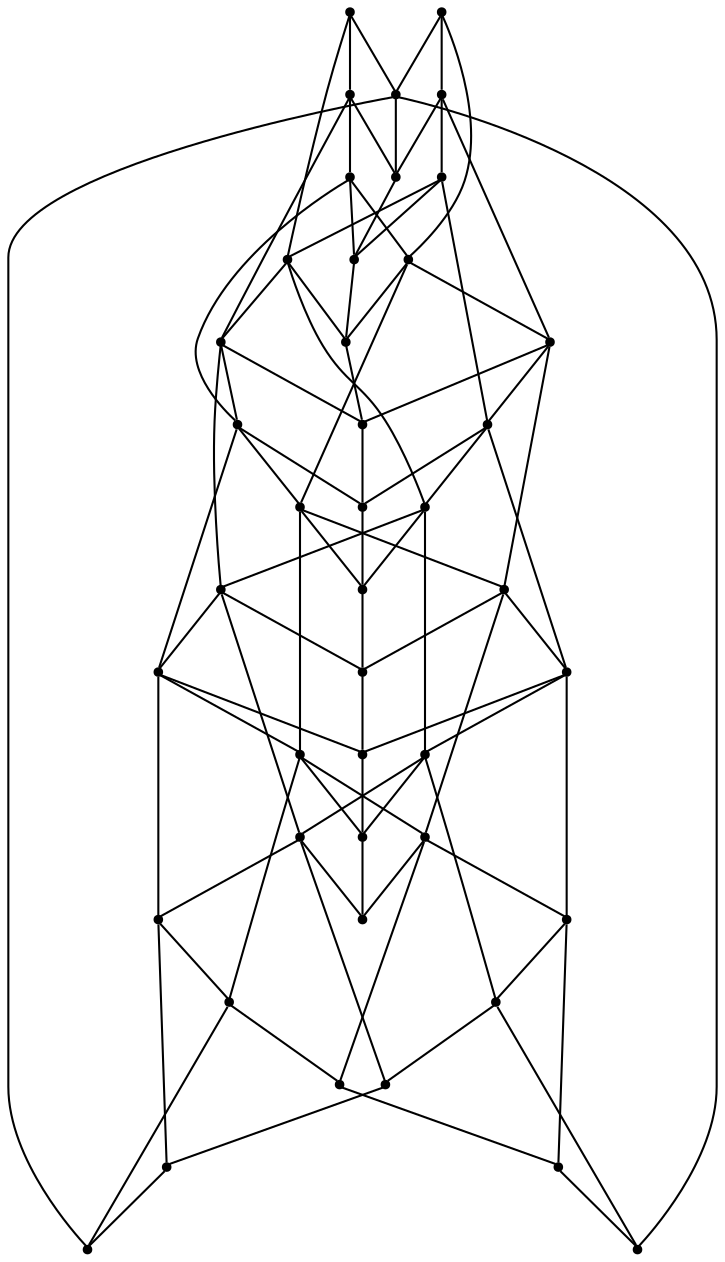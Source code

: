 graph {
  node [shape=point,comment="{\"directed\":false,\"doi\":\"10.1007/978-3-030-68766-3_5\",\"figure\":\"2\"}"]

  v0 [pos="1180.0337949345417,425.64917424828997"]
  v1 [pos="1106.6888791324136,262.2920225493501"]
  v2 [pos="1106.6888791324136,592.3403530027621"]
  v3 [pos="1440.0753225123974,591.4068864713458"]
  v4 [pos="1440.0753225123974,261.3585560179339"]
  v5 [pos="1373.3980338364006,261.22502197733627"]
  v6 [pos="1373.3980338364006,591.2736067813017"]
  v7 [pos="1306.720745160404,262.6921159700362"]
  v8 [pos="1306.720745160404,592.740446423448"]
  v9 [pos="1240.0434564844072,262.55858192943856"]
  v10 [pos="1240.0434564844072,592.6071667334039"]
  v11 [pos="1173.3661678084104,262.42530223939434"]
  v12 [pos="1173.3661678084104,592.4738870433598"]
  v13 [pos="1113.3565062585449,425.5158945582458"]
  v14 [pos="1046.6792652738616,425.3826148682017"]
  v15 [pos="1040.0115109708947,592.207073312718"]
  v16 [pos="1040.0115109708947,262.1584885087525"]
  v17 [pos="980.0019765978648,425.2493351781575"]
  v18 [pos="973.3342222948979,592.0737936226737"]
  v19 [pos="973.3342222948979,262.0252088187083"]
  v20 [pos="913.324687921868,425.1158011375598"]
  v21 [pos="906.6569336189011,261.8919291286642"]
  v22 [pos="906.6569336189011,591.9405139326295"]
  v23 [pos="846.6473992458712,425.11580113755986"]
  v24 [pos="839.9796449429044,261.75839508806644"]
  v25 [pos="839.9796449429044,591.8069798920319"]
  v26 [pos="779.9701105698744,424.98252144751564"]
  v27 [pos="773.3023562669077,261.75839508806644"]
  v28 [pos="773.3023562669077,591.8069798920319"]
  v29 [pos="713.2928218938778,424.8492417574715"]
  v30 [pos="706.6250675909109,261.6251153980222"]
  v31 [pos="706.6250675909109,591.6737002019877"]
  v32 [pos="646.615533217881,424.7157077168738"]
  v33 [pos="639.9477789149141,261.4918357079781"]
  v34 [pos="639.9477789149141,591.5404205119436"]
  v35 [pos="579.9382445418842,424.5824280268296"]
  v36 [pos="573.2704902389173,261.3585560179339"]
  v37 [pos="573.2704902389173,591.4068864713458"]
  v38 [pos="513.260939968783,424.5824280268296"]
  v39 [pos="506.59318566581624,261.22502197733627"]
  v40 [pos="506.59318566581624,591.2736067813017"]
  v41 [pos="439.91589698981943,261.22502197733627"]
  v42 [pos="439.91589698981943,591.2736067813017"]

  v42 -- v33 [id="-2",pos="439.91589698981943,591.2736067813017 639.9477789149141,261.4918357079781 639.9477789149141,261.4918357079781 639.9477789149141,261.4918357079781"]
  v42 -- v40 [id="-3",pos="439.91589698981943,591.2736067813017 506.59318566581624,591.2736067813017 506.59318566581624,591.2736067813017 506.59318566581624,591.2736067813017"]
  v41 -- v39 [id="-4",pos="439.91589698981943,261.22502197733627 506.59318566581624,261.22502197733627 506.59318566581624,261.22502197733627 506.59318566581624,261.22502197733627"]
  v41 -- v38 [id="-5",pos="439.91589698981943,261.22502197733627 513.260939968783,424.5824280268296 513.260939968783,424.5824280268296 513.260939968783,424.5824280268296"]
  v42 -- v38 [id="-6",pos="439.91589698981943,591.2736067813017 513.260939968783,424.5824280268296 513.260939968783,424.5824280268296 513.260939968783,424.5824280268296"]
  v41 -- v34 [id="-7",pos="439.91589698981943,261.22502197733627 639.9477789149141,591.5404205119436 639.9477789149141,591.5404205119436 639.9477789149141,591.5404205119436"]
  v39 -- v36 [id="-21",pos="506.59318566581624,261.22502197733627 573.2704902389173,261.3585560179339 573.2704902389173,261.3585560179339 573.2704902389173,261.3585560179339"]
  v40 -- v30 [id="-22",pos="506.59318566581624,591.2736067813017 706.6250675909109,261.6251153980222 706.6250675909109,261.6251153980222 706.6250675909109,261.6251153980222"]
  v40 -- v35 [id="-23",pos="506.59318566581624,591.2736067813017 579.9382445418842,424.5824280268296 579.9382445418842,424.5824280268296 579.9382445418842,424.5824280268296"]
  v39 -- v35 [id="-24",pos="506.59318566581624,261.22502197733627 579.9382445418842,424.5824280268296 579.9382445418842,424.5824280268296 579.9382445418842,424.5824280268296"]
  v39 -- v31 [id="-25",pos="506.59318566581624,261.22502197733627 706.6250675909109,591.6737002019877 706.6250675909109,591.6737002019877 706.6250675909109,591.6737002019877"]
  v40 -- v37 [id="-27",pos="506.59318566581624,591.2736067813017 573.2704902389173,591.4068864713458 573.2704902389173,591.4068864713458 573.2704902389173,591.4068864713458"]
  v38 -- v35 [id="-28",pos="513.260939968783,424.5824280268296 579.9382445418842,424.5824280268296 579.9382445418842,424.5824280268296 579.9382445418842,424.5824280268296"]
  v38 -- v4 [id="-29",pos="513.260939968783,424.5824280268296 1440.0753225123974,261.3585560179339 1440.0753225123974,261.3585560179339 1440.0753225123974,261.3585560179339"]
  v38 -- v3 [id="-30",pos="513.260939968783,424.5824280268296 1440.0753225123974,591.4068864713458 1440.0753225123974,591.4068864713458 1440.0753225123974,591.4068864713458"]
  v37 -- v27 [id="-39",pos="573.2704902389173,591.4068864713458 773.3023562669077,261.75839508806644 773.3023562669077,261.75839508806644 773.3023562669077,261.75839508806644"]
  v36 -- v32 [id="-40",pos="573.2704902389173,261.3585560179339 646.615533217881,424.7157077168738 646.615533217881,424.7157077168738 646.615533217881,424.7157077168738"]
  v36 -- v28 [id="-41",pos="573.2704902389173,261.3585560179339 773.3023562669077,591.8069798920319 773.3023562669077,591.8069798920319 773.3023562669077,591.8069798920319"]
  v37 -- v32 [id="-43",pos="573.2704902389173,591.4068864713458 646.615533217881,424.7157077168738 646.615533217881,424.7157077168738 646.615533217881,424.7157077168738"]
  v36 -- v33 [id="-44",pos="573.2704902389173,261.3585560179339 639.9477789149141,261.4918357079781 639.9477789149141,261.4918357079781 639.9477789149141,261.4918357079781"]
  v35 -- v32 [id="-45",pos="579.9382445418842,424.5824280268296 646.615533217881,424.7157077168738 646.615533217881,424.7157077168738 646.615533217881,424.7157077168738"]
  v34 -- v24 [id="-54",pos="639.9477789149141,591.5404205119436 839.9796449429044,261.75839508806644 839.9796449429044,261.75839508806644 839.9796449429044,261.75839508806644"]
  v33 -- v25 [id="-55",pos="639.9477789149141,261.4918357079781 839.9796449429044,591.8069798920319 839.9796449429044,591.8069798920319 839.9796449429044,591.8069798920319"]
  v33 -- v29 [id="-56",pos="639.9477789149141,261.4918357079781 713.2928218938778,424.8492417574715 713.2928218938778,424.8492417574715 713.2928218938778,424.8492417574715"]
  v32 -- v29 [id="-59",pos="646.615533217881,424.7157077168738 713.2928218938778,424.8492417574715 713.2928218938778,424.8492417574715 713.2928218938778,424.8492417574715"]
  v37 -- v34 [id="-60",pos="573.2704902389173,591.4068864713458 639.9477789149141,591.5404205119436 639.9477789149141,591.5404205119436 639.9477789149141,591.5404205119436"]
  v34 -- v31 [id="-61",pos="639.9477789149141,591.5404205119436 706.6250675909109,591.6737002019877 706.6250675909109,591.6737002019877 706.6250675909109,591.6737002019877"]
  v33 -- v30 [id="-62",pos="639.9477789149141,261.4918357079781 706.6250675909109,261.6251153980222 706.6250675909109,261.6251153980222 706.6250675909109,261.6251153980222"]
  v34 -- v29 [id="-65",pos="639.9477789149141,591.5404205119436 713.2928218938778,424.8492417574715 713.2928218938778,424.8492417574715 713.2928218938778,424.8492417574715"]
  v5 -- v4 [id="-66",pos="1373.3980338364006,261.22502197733627 1440.0753225123974,261.3585560179339 1440.0753225123974,261.3585560179339 1440.0753225123974,261.3585560179339"]
  v6 -- v3 [id="-67",pos="1373.3980338364006,591.2736067813017 1440.0753225123974,591.4068864713458 1440.0753225123974,591.4068864713458 1440.0753225123974,591.4068864713458"]
  v7 -- v5 [id="-75",pos="1306.720745160404,262.6921159700362 1373.3980338364006,261.22502197733627 1373.3980338364006,261.22502197733627 1373.3980338364006,261.22502197733627"]
  v8 -- v6 [id="-76",pos="1306.720745160404,592.740446423448 1373.3980338364006,591.2736067813017 1373.3980338364006,591.2736067813017 1373.3980338364006,591.2736067813017"]
  v31 -- v21 [id="-77",pos="706.6250675909109,591.6737002019877 906.6569336189011,261.8919291286642 906.6569336189011,261.8919291286642 906.6569336189011,261.8919291286642"]
  v31 -- v28 [id="-78",pos="706.6250675909109,591.6737002019877 773.3023562669077,591.8069798920319 773.3023562669077,591.8069798920319 773.3023562669077,591.8069798920319"]
  v31 -- v26 [id="-79",pos="706.6250675909109,591.6737002019877 779.9701105698744,424.98252144751564 779.9701105698744,424.98252144751564 779.9701105698744,424.98252144751564"]
  v30 -- v27 [id="-81",pos="706.6250675909109,261.6251153980222 773.3023562669077,261.75839508806644 773.3023562669077,261.75839508806644 773.3023562669077,261.75839508806644"]
  v29 -- v26 [id="-85",pos="713.2928218938778,424.8492417574715 779.9701105698744,424.98252144751564 779.9701105698744,424.98252144751564 779.9701105698744,424.98252144751564"]
  v9 -- v7 [id="-92",pos="1240.0434564844072,262.55858192943856 1306.720745160404,262.6921159700362 1306.720745160404,262.6921159700362 1306.720745160404,262.6921159700362"]
  v9 -- v3 [id="-93",pos="1240.0434564844072,262.55858192943856 1440.0753225123974,591.4068864713458 1440.0753225123974,591.4068864713458 1440.0753225123974,591.4068864713458"]
  v10 -- v4 [id="-95",pos="1240.0434564844072,592.6071667334039 1440.0753225123974,261.3585560179339 1440.0753225123974,261.3585560179339 1440.0753225123974,261.3585560179339"]
  v10 -- v8 [id="-96",pos="1240.0434564844072,592.6071667334039 1306.720745160404,592.740446423448 1306.720745160404,592.740446423448 1306.720745160404,592.740446423448"]
  v28 -- v25 [id="-97",pos="773.3023562669077,591.8069798920319 839.9796449429044,591.8069798920319 839.9796449429044,591.8069798920319 839.9796449429044,591.8069798920319"]
  v28 -- v19 [id="-98",pos="773.3023562669077,591.8069798920319 973.3342222948979,262.0252088187083 973.3342222948979,262.0252088187083 973.3342222948979,262.0252088187083"]
  v28 -- v23 [id="-99",pos="773.3023562669077,591.8069798920319 846.6473992458712,425.11580113755986 846.6473992458712,425.11580113755986 846.6473992458712,425.11580113755986"]
  v27 -- v24 [id="-101",pos="773.3023562669077,261.75839508806644 839.9796449429044,261.75839508806644 839.9796449429044,261.75839508806644 839.9796449429044,261.75839508806644"]
  v26 -- v23 [id="-105",pos="779.9701105698744,424.98252144751564 846.6473992458712,425.11580113755986 846.6473992458712,425.11580113755986 846.6473992458712,425.11580113755986"]
  v25 -- v16 [id="-113",pos="839.9796449429044,591.8069798920319 1040.0115109708947,262.1584885087525 1040.0115109708947,262.1584885087525 1040.0115109708947,262.1584885087525"]
  v24 -- v20 [id="-115",pos="839.9796449429044,261.75839508806644 913.324687921868,425.1158011375598 913.324687921868,425.1158011375598 913.324687921868,425.1158011375598"]
  v25 -- v20 [id="-117",pos="839.9796449429044,591.8069798920319 913.324687921868,425.1158011375598 913.324687921868,425.1158011375598 913.324687921868,425.1158011375598"]
  v24 -- v21 [id="-118",pos="839.9796449429044,261.75839508806644 906.6569336189011,261.8919291286642 906.6569336189011,261.8919291286642 906.6569336189011,261.8919291286642"]
  v23 -- v20 [id="-119",pos="846.6473992458712,425.11580113755986 913.324687921868,425.1158011375598 913.324687921868,425.1158011375598 913.324687921868,425.1158011375598"]
  v25 -- v22 [id="-120",pos="839.9796449429044,591.8069798920319 906.6569336189011,591.9405139326295 906.6569336189011,591.9405139326295 906.6569336189011,591.9405139326295"]
  v11 -- v6 [id="-125",pos="1173.3661678084104,262.42530223939434 1373.3980338364006,591.2736067813017 1373.3980338364006,591.2736067813017 1373.3980338364006,591.2736067813017"]
  v11 -- v9 [id="-126",pos="1173.3661678084104,262.42530223939434 1240.0434564844072,262.55858192943856 1240.0434564844072,262.55858192943856 1240.0434564844072,262.55858192943856"]
  v12 -- v10 [id="-130",pos="1173.3661678084104,592.4738870433598 1240.0434564844072,592.6071667334039 1240.0434564844072,592.6071667334039 1240.0434564844072,592.6071667334039"]
  v22 -- v18 [id="-133",pos="906.6569336189011,591.9405139326295 973.3342222948979,592.0737936226737 973.3342222948979,592.0737936226737 973.3342222948979,592.0737936226737"]
  v22 -- v17 [id="-134",pos="906.6569336189011,591.9405139326295 980.0019765978648,425.2493351781575 980.0019765978648,425.2493351781575 980.0019765978648,425.2493351781575"]
  v21 -- v19 [id="-135",pos="906.6569336189011,261.8919291286642 973.3342222948979,262.0252088187083 973.3342222948979,262.0252088187083 973.3342222948979,262.0252088187083"]
  v20 -- v17 [id="-140",pos="913.324687921868,425.1158011375598 980.0019765978648,425.2493351781575 980.0019765978648,425.2493351781575 980.0019765978648,425.2493351781575"]
  v22 -- v1 [id="-143",pos="906.6569336189011,591.9405139326295 1106.6888791324136,262.2920225493501 1106.6888791324136,262.2920225493501 1106.6888791324136,262.2920225493501"]
  v13 -- v0 [id="-148",pos="1113.3565062585449,425.5158945582458 1180.0337949345417,425.64917424828997 1180.0337949345417,425.64917424828997 1180.0337949345417,425.64917424828997"]
  v19 -- v16 [id="-151",pos="973.3342222948979,262.0252088187083 1040.0115109708947,262.1584885087525 1040.0115109708947,262.1584885087525 1040.0115109708947,262.1584885087525"]
  v18 -- v14 [id="-152",pos="973.3342222948979,592.0737936226737 1046.6792652738616,425.3826148682017 1046.6792652738616,425.3826148682017 1046.6792652738616,425.3826148682017"]
  v18 -- v15 [id="-154",pos="973.3342222948979,592.0737936226737 1040.0115109708947,592.207073312718 1040.0115109708947,592.207073312718 1040.0115109708947,592.207073312718"]
  v19 -- v14 [id="-155",pos="973.3342222948979,262.0252088187083 1046.6792652738616,425.3826148682017 1046.6792652738616,425.3826148682017 1046.6792652738616,425.3826148682017"]
  v17 -- v14 [id="-156",pos="980.0019765978648,425.2493351781575 1046.6792652738616,425.3826148682017 1046.6792652738616,425.3826148682017 1046.6792652738616,425.3826148682017"]
  v1 -- v11 [id="-158",pos="1106.6888791324136,262.2920225493501 1173.3661678084104,262.42530223939434 1173.3661678084104,262.42530223939434 1173.3661678084104,262.42530223939434"]
  v1 -- v0 [id="-160",pos="1106.6888791324136,262.2920225493501 1180.0337949345417,425.64917424828997 1180.0337949345417,425.64917424828997 1180.0337949345417,425.64917424828997"]
  v2 -- v0 [id="-161",pos="1106.6888791324136,592.3403530027621 1180.0337949345417,425.64917424828997 1180.0337949345417,425.64917424828997 1180.0337949345417,425.64917424828997"]
  v2 -- v7 [id="-162",pos="1106.6888791324136,592.3403530027621 1306.720745160404,262.6921159700362 1306.720745160404,262.6921159700362 1306.720745160404,262.6921159700362"]
  v2 -- v12 [id="-166",pos="1106.6888791324136,592.3403530027621 1173.3661678084104,592.4738870433598 1173.3661678084104,592.4738870433598 1173.3661678084104,592.4738870433598"]
  v15 -- v2 [id="-167",pos="1040.0115109708947,592.207073312718 1106.6888791324136,592.3403530027621 1106.6888791324136,592.3403530027621 1106.6888791324136,592.3403530027621"]
  v15 -- v9 [id="-168",pos="1040.0115109708947,592.207073312718 1240.0434564844072,262.55858192943856 1240.0434564844072,262.55858192943856 1240.0434564844072,262.55858192943856"]
  v16 -- v1 [id="-169",pos="1040.0115109708947,262.1584885087525 1106.6888791324136,262.2920225493501 1106.6888791324136,262.2920225493501 1106.6888791324136,262.2920225493501"]
  v16 -- v13 [id="-171",pos="1040.0115109708947,262.1584885087525 1113.3565062585449,425.5158945582458 1113.3565062585449,425.5158945582458 1113.3565062585449,425.5158945582458"]
  v15 -- v13 [id="-172",pos="1040.0115109708947,592.207073312718 1113.3565062585449,425.5158945582458 1113.3565062585449,425.5158945582458 1113.3565062585449,425.5158945582458"]
  v18 -- v11 [id="-173",pos="973.3342222948979,592.0737936226737 1173.3661678084104,262.42530223939434 1173.3661678084104,262.42530223939434 1173.3661678084104,262.42530223939434"]
  v14 -- v13 [id="-176",pos="1046.6792652738616,425.3826148682017 1113.3565062585449,425.5158945582458 1113.3565062585449,425.5158945582458 1113.3565062585449,425.5158945582458"]
  v30 -- v26 [id="-80",pos="706.6250675909109,261.6251153980222 779.9701105698744,424.98252144751564 779.9701105698744,424.98252144751564 779.9701105698744,424.98252144751564"]
  v30 -- v22 [id="-82",pos="706.6250675909109,261.6251153980222 906.6569336189011,591.9405139326295 906.6569336189011,591.9405139326295 906.6569336189011,591.9405139326295"]
  v27 -- v23 [id="-100",pos="773.3023562669077,261.75839508806644 846.6473992458712,425.11580113755986 846.6473992458712,425.11580113755986 846.6473992458712,425.11580113755986"]
  v27 -- v18 [id="-102",pos="773.3023562669077,261.75839508806644 973.3342222948979,592.0737936226737 973.3342222948979,592.0737936226737 973.3342222948979,592.0737936226737"]
  v24 -- v15 [id="-114",pos="839.9796449429044,261.75839508806644 1040.0115109708947,592.207073312718 1040.0115109708947,592.207073312718 1040.0115109708947,592.207073312718"]
  v12 -- v5 [id="-128",pos="1173.3661678084104,592.4738870433598 1373.3980338364006,261.22502197733627 1373.3980338364006,261.22502197733627 1373.3980338364006,261.22502197733627"]
  v21 -- v2 [id="-136",pos="906.6569336189011,261.8919291286642 1106.6888791324136,592.3403530027621 1106.6888791324136,592.3403530027621 1106.6888791324136,592.3403530027621"]
  v21 -- v17 [id="-137",pos="906.6569336189011,261.8919291286642 980.0019765978648,425.2493351781575 980.0019765978648,425.2493351781575 980.0019765978648,425.2493351781575"]
  v16 -- v10 [id="-170",pos="1040.0115109708947,262.1584885087525 1240.0434564844072,592.6071667334039 1240.0434564844072,592.6071667334039 1240.0434564844072,592.6071667334039"]
  v19 -- v12 [id="-177",pos="973.3342222948979,262.0252088187083 1173.3661678084104,592.4738870433598 1173.3661678084104,592.4738870433598 1173.3661678084104,592.4738870433598"]
  v1 -- v8 [id="-305",pos="1106.6888791324136,262.2920225493501 1306.720745160404,592.740446423448 1306.720745160404,592.740446423448 1306.720745160404,592.740446423448"]
}
